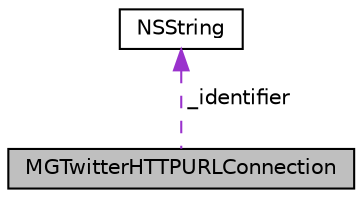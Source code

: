 digraph G
{
  edge [fontname="Helvetica",fontsize="10",labelfontname="Helvetica",labelfontsize="10"];
  node [fontname="Helvetica",fontsize="10",shape=record];
  Node1 [label="MGTwitterHTTPURLConnection",height=0.2,width=0.4,color="black", fillcolor="grey75", style="filled" fontcolor="black"];
  Node2 -> Node1 [dir="back",color="darkorchid3",fontsize="10",style="dashed",label=" _identifier" ,fontname="Helvetica"];
  Node2 [label="NSString",height=0.2,width=0.4,color="black", fillcolor="white", style="filled",URL="$class_n_s_string.html"];
}
